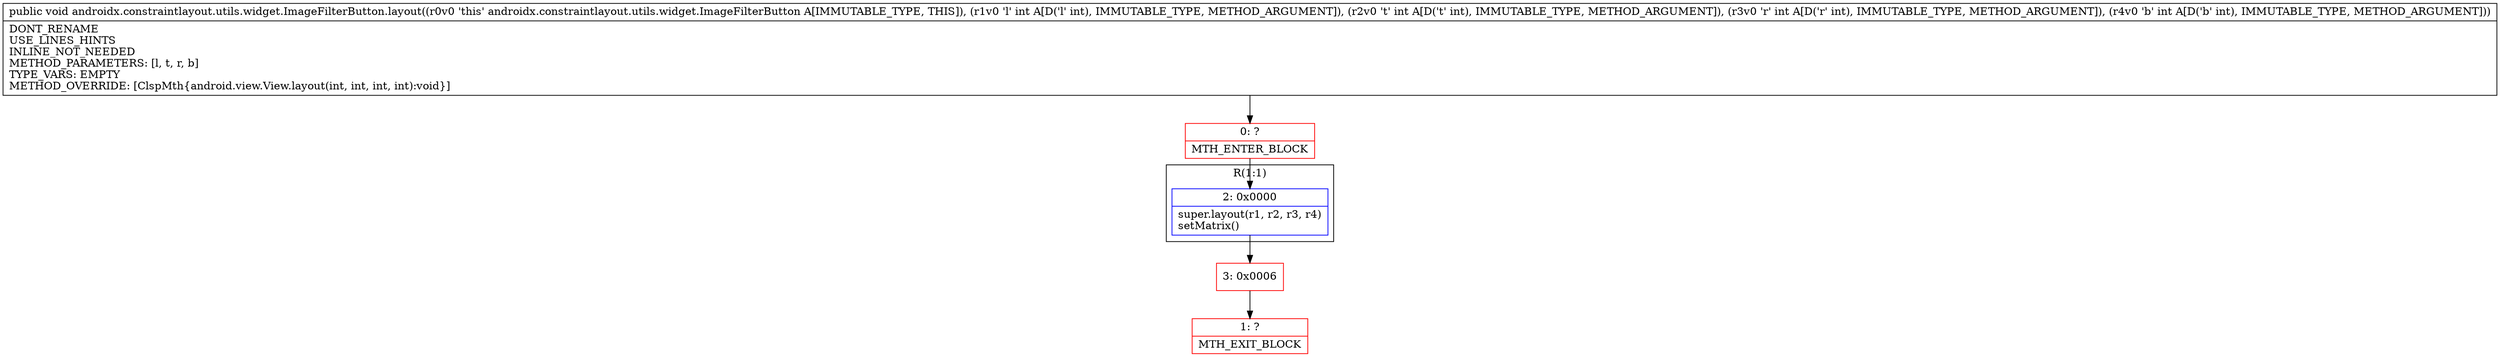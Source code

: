 digraph "CFG forandroidx.constraintlayout.utils.widget.ImageFilterButton.layout(IIII)V" {
subgraph cluster_Region_466833801 {
label = "R(1:1)";
node [shape=record,color=blue];
Node_2 [shape=record,label="{2\:\ 0x0000|super.layout(r1, r2, r3, r4)\lsetMatrix()\l}"];
}
Node_0 [shape=record,color=red,label="{0\:\ ?|MTH_ENTER_BLOCK\l}"];
Node_3 [shape=record,color=red,label="{3\:\ 0x0006}"];
Node_1 [shape=record,color=red,label="{1\:\ ?|MTH_EXIT_BLOCK\l}"];
MethodNode[shape=record,label="{public void androidx.constraintlayout.utils.widget.ImageFilterButton.layout((r0v0 'this' androidx.constraintlayout.utils.widget.ImageFilterButton A[IMMUTABLE_TYPE, THIS]), (r1v0 'l' int A[D('l' int), IMMUTABLE_TYPE, METHOD_ARGUMENT]), (r2v0 't' int A[D('t' int), IMMUTABLE_TYPE, METHOD_ARGUMENT]), (r3v0 'r' int A[D('r' int), IMMUTABLE_TYPE, METHOD_ARGUMENT]), (r4v0 'b' int A[D('b' int), IMMUTABLE_TYPE, METHOD_ARGUMENT]))  | DONT_RENAME\lUSE_LINES_HINTS\lINLINE_NOT_NEEDED\lMETHOD_PARAMETERS: [l, t, r, b]\lTYPE_VARS: EMPTY\lMETHOD_OVERRIDE: [ClspMth\{android.view.View.layout(int, int, int, int):void\}]\l}"];
MethodNode -> Node_0;Node_2 -> Node_3;
Node_0 -> Node_2;
Node_3 -> Node_1;
}

